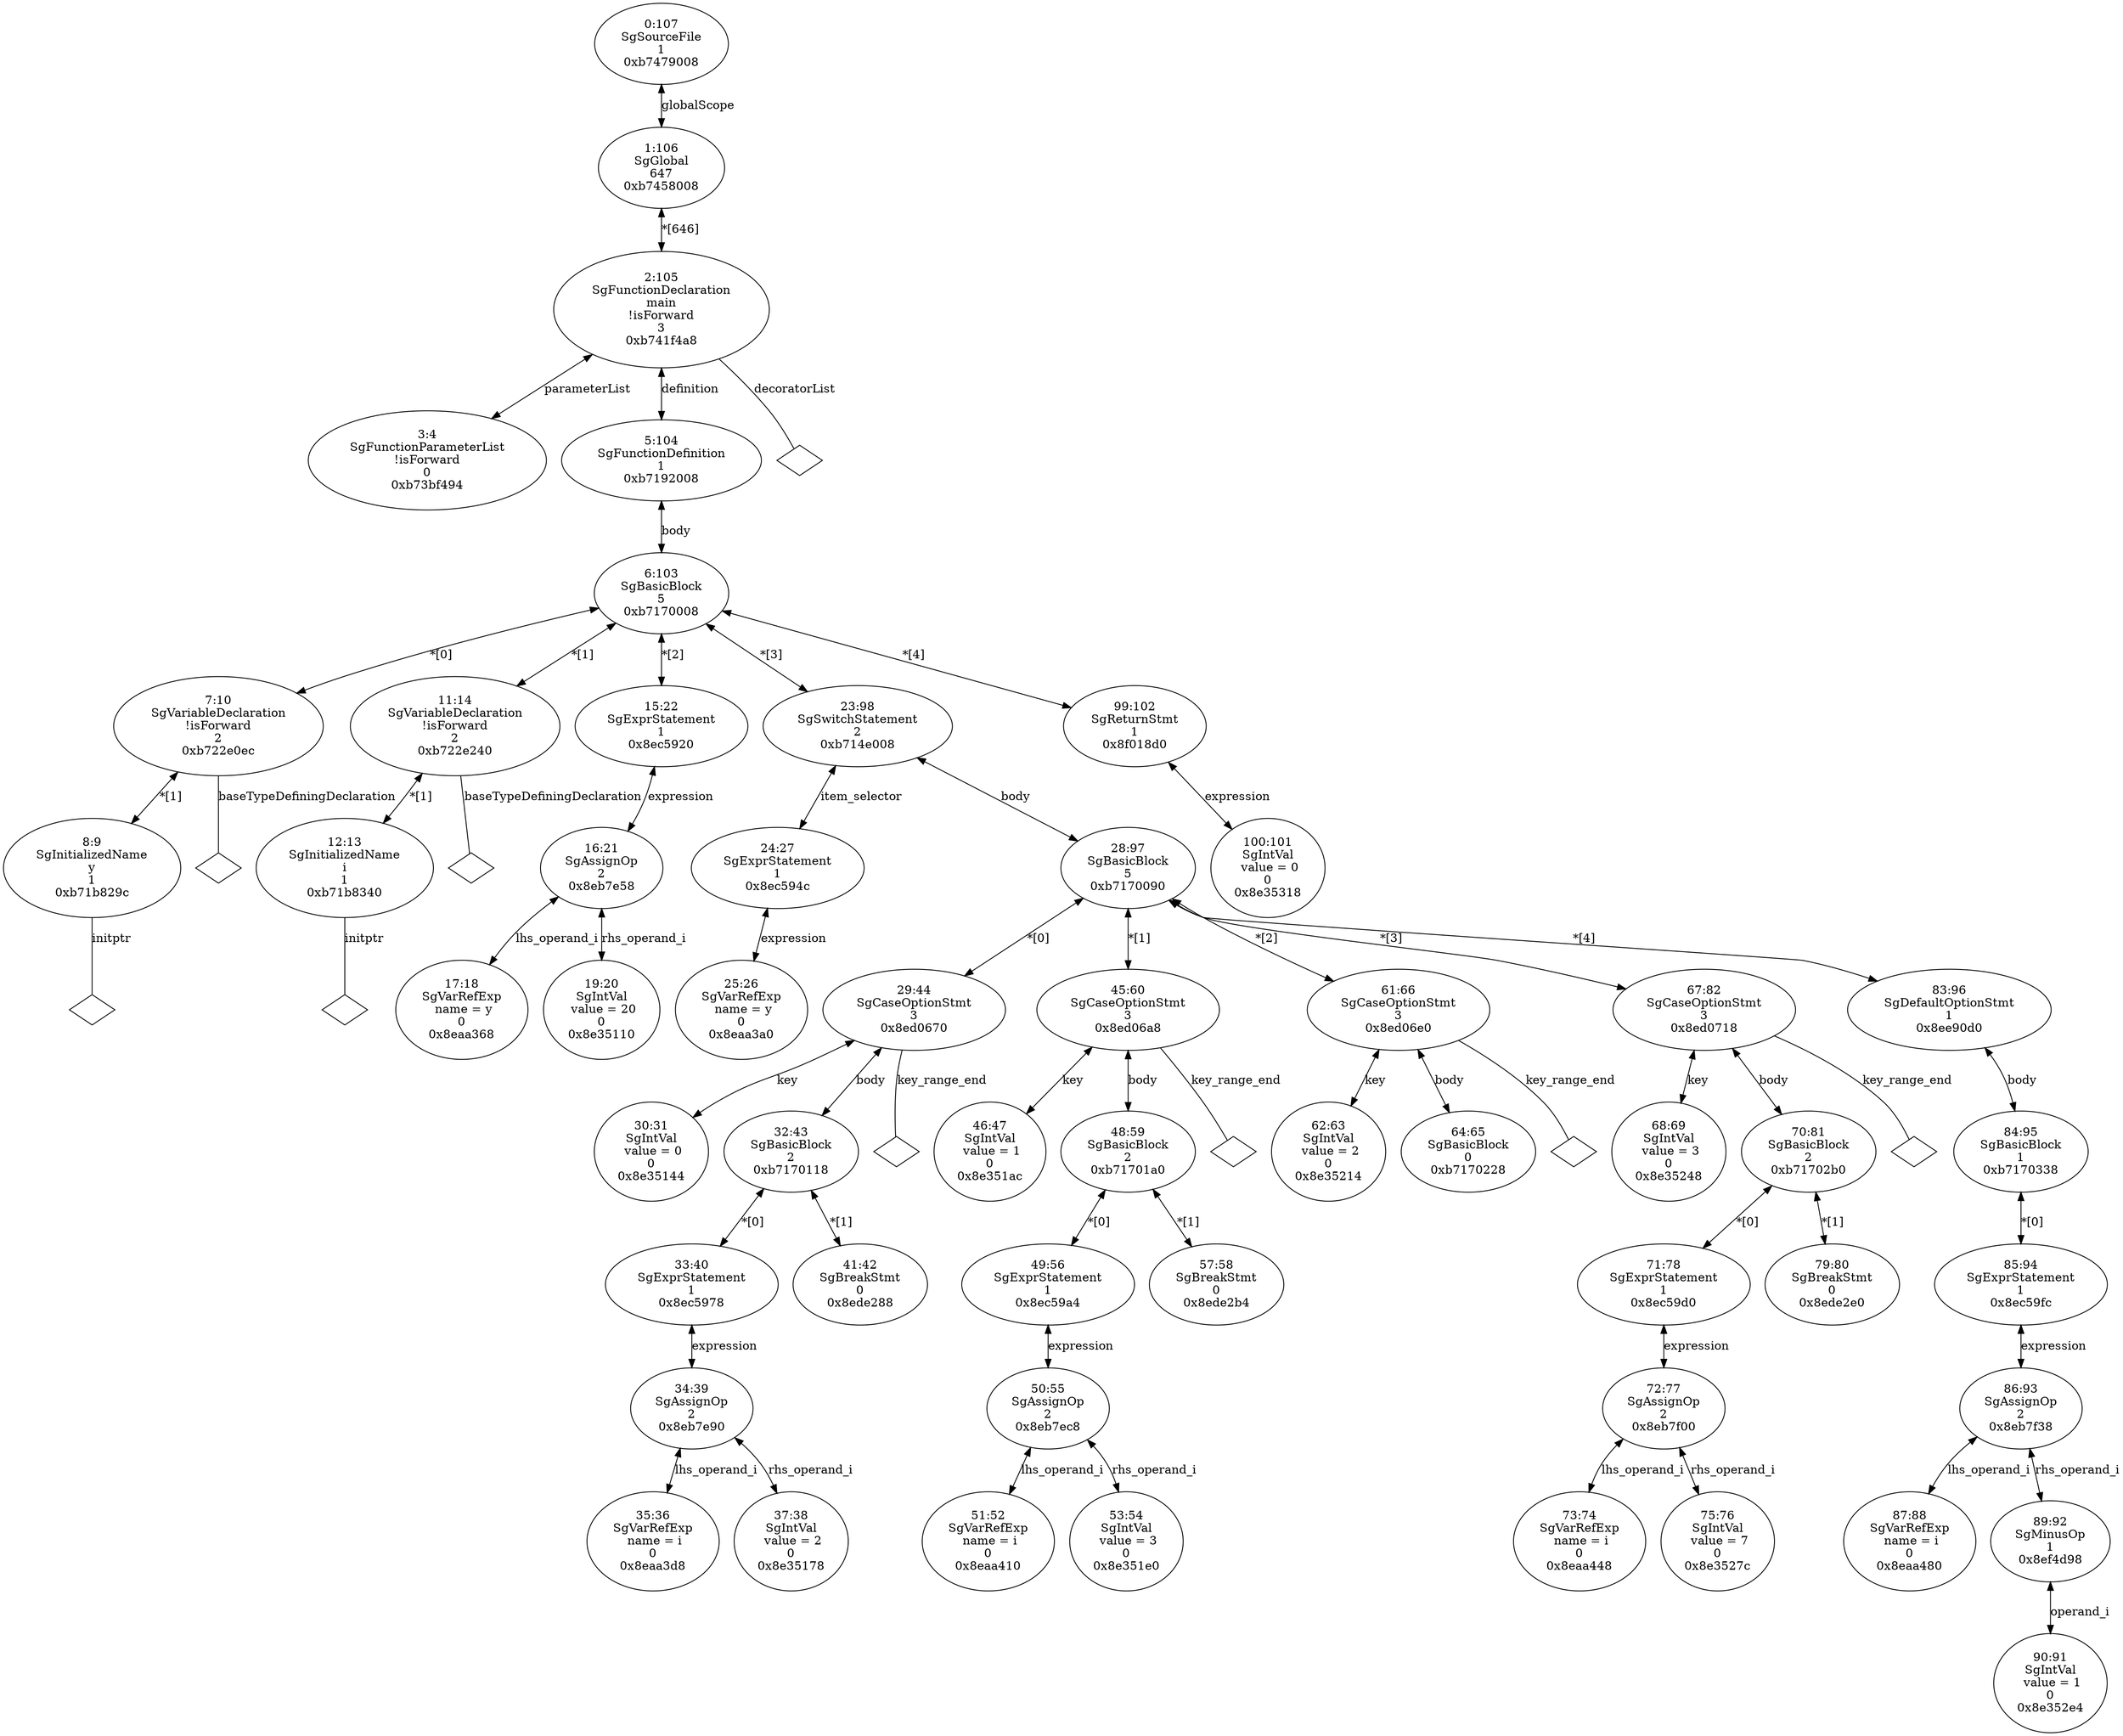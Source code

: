 digraph "G./switch.c.dot" {
"0xb73bf494"[label="3:4\nSgFunctionParameterList\n!isForward\n0\n0xb73bf494\n" ];
"0xb71b829c"[label="8:9\nSgInitializedName\ny\n1\n0xb71b829c\n" ];
"0xb71b829c" -> "0xb71b829c__initptr__null"[label="initptr" dir=none ];
"0xb71b829c__initptr__null"[label="" shape=diamond ];
"0xb722e0ec"[label="7:10\nSgVariableDeclaration\n!isForward\n2\n0xb722e0ec\n" ];
"0xb722e0ec" -> "0xb722e0ec__baseTypeDefiningDeclaration__null"[label="baseTypeDefiningDeclaration" dir=none ];
"0xb722e0ec__baseTypeDefiningDeclaration__null"[label="" shape=diamond ];
"0xb722e0ec" -> "0xb71b829c"[label="*[1]" dir=both ];
"0xb71b8340"[label="12:13\nSgInitializedName\ni\n1\n0xb71b8340\n" ];
"0xb71b8340" -> "0xb71b8340__initptr__null"[label="initptr" dir=none ];
"0xb71b8340__initptr__null"[label="" shape=diamond ];
"0xb722e240"[label="11:14\nSgVariableDeclaration\n!isForward\n2\n0xb722e240\n" ];
"0xb722e240" -> "0xb722e240__baseTypeDefiningDeclaration__null"[label="baseTypeDefiningDeclaration" dir=none ];
"0xb722e240__baseTypeDefiningDeclaration__null"[label="" shape=diamond ];
"0xb722e240" -> "0xb71b8340"[label="*[1]" dir=both ];
"0x8eaa368"[label="17:18\nSgVarRefExp\n name = y\n0\n0x8eaa368\n" ];
"0x8e35110"[label="19:20\nSgIntVal\n value = 20\n0\n0x8e35110\n" ];
"0x8eb7e58"[label="16:21\nSgAssignOp\n2\n0x8eb7e58\n" ];
"0x8eb7e58" -> "0x8eaa368"[label="lhs_operand_i" dir=both ];
"0x8eb7e58" -> "0x8e35110"[label="rhs_operand_i" dir=both ];
"0x8ec5920"[label="15:22\nSgExprStatement\n1\n0x8ec5920\n" ];
"0x8ec5920" -> "0x8eb7e58"[label="expression" dir=both ];
"0x8eaa3a0"[label="25:26\nSgVarRefExp\n name = y\n0\n0x8eaa3a0\n" ];
"0x8ec594c"[label="24:27\nSgExprStatement\n1\n0x8ec594c\n" ];
"0x8ec594c" -> "0x8eaa3a0"[label="expression" dir=both ];
"0x8e35144"[label="30:31\nSgIntVal\n value = 0\n0\n0x8e35144\n" ];
"0x8eaa3d8"[label="35:36\nSgVarRefExp\n name = i\n0\n0x8eaa3d8\n" ];
"0x8e35178"[label="37:38\nSgIntVal\n value = 2\n0\n0x8e35178\n" ];
"0x8eb7e90"[label="34:39\nSgAssignOp\n2\n0x8eb7e90\n" ];
"0x8eb7e90" -> "0x8eaa3d8"[label="lhs_operand_i" dir=both ];
"0x8eb7e90" -> "0x8e35178"[label="rhs_operand_i" dir=both ];
"0x8ec5978"[label="33:40\nSgExprStatement\n1\n0x8ec5978\n" ];
"0x8ec5978" -> "0x8eb7e90"[label="expression" dir=both ];
"0x8ede288"[label="41:42\nSgBreakStmt\n0\n0x8ede288\n" ];
"0xb7170118"[label="32:43\nSgBasicBlock\n2\n0xb7170118\n" ];
"0xb7170118" -> "0x8ec5978"[label="*[0]" dir=both ];
"0xb7170118" -> "0x8ede288"[label="*[1]" dir=both ];
"0x8ed0670"[label="29:44\nSgCaseOptionStmt\n3\n0x8ed0670\n" ];
"0x8ed0670" -> "0x8e35144"[label="key" dir=both ];
"0x8ed0670" -> "0xb7170118"[label="body" dir=both ];
"0x8ed0670" -> "0x8ed0670__key_range_end__null"[label="key_range_end" dir=none ];
"0x8ed0670__key_range_end__null"[label="" shape=diamond ];
"0x8e351ac"[label="46:47\nSgIntVal\n value = 1\n0\n0x8e351ac\n" ];
"0x8eaa410"[label="51:52\nSgVarRefExp\n name = i\n0\n0x8eaa410\n" ];
"0x8e351e0"[label="53:54\nSgIntVal\n value = 3\n0\n0x8e351e0\n" ];
"0x8eb7ec8"[label="50:55\nSgAssignOp\n2\n0x8eb7ec8\n" ];
"0x8eb7ec8" -> "0x8eaa410"[label="lhs_operand_i" dir=both ];
"0x8eb7ec8" -> "0x8e351e0"[label="rhs_operand_i" dir=both ];
"0x8ec59a4"[label="49:56\nSgExprStatement\n1\n0x8ec59a4\n" ];
"0x8ec59a4" -> "0x8eb7ec8"[label="expression" dir=both ];
"0x8ede2b4"[label="57:58\nSgBreakStmt\n0\n0x8ede2b4\n" ];
"0xb71701a0"[label="48:59\nSgBasicBlock\n2\n0xb71701a0\n" ];
"0xb71701a0" -> "0x8ec59a4"[label="*[0]" dir=both ];
"0xb71701a0" -> "0x8ede2b4"[label="*[1]" dir=both ];
"0x8ed06a8"[label="45:60\nSgCaseOptionStmt\n3\n0x8ed06a8\n" ];
"0x8ed06a8" -> "0x8e351ac"[label="key" dir=both ];
"0x8ed06a8" -> "0xb71701a0"[label="body" dir=both ];
"0x8ed06a8" -> "0x8ed06a8__key_range_end__null"[label="key_range_end" dir=none ];
"0x8ed06a8__key_range_end__null"[label="" shape=diamond ];
"0x8e35214"[label="62:63\nSgIntVal\n value = 2\n0\n0x8e35214\n" ];
"0xb7170228"[label="64:65\nSgBasicBlock\n0\n0xb7170228\n" ];
"0x8ed06e0"[label="61:66\nSgCaseOptionStmt\n3\n0x8ed06e0\n" ];
"0x8ed06e0" -> "0x8e35214"[label="key" dir=both ];
"0x8ed06e0" -> "0xb7170228"[label="body" dir=both ];
"0x8ed06e0" -> "0x8ed06e0__key_range_end__null"[label="key_range_end" dir=none ];
"0x8ed06e0__key_range_end__null"[label="" shape=diamond ];
"0x8e35248"[label="68:69\nSgIntVal\n value = 3\n0\n0x8e35248\n" ];
"0x8eaa448"[label="73:74\nSgVarRefExp\n name = i\n0\n0x8eaa448\n" ];
"0x8e3527c"[label="75:76\nSgIntVal\n value = 7\n0\n0x8e3527c\n" ];
"0x8eb7f00"[label="72:77\nSgAssignOp\n2\n0x8eb7f00\n" ];
"0x8eb7f00" -> "0x8eaa448"[label="lhs_operand_i" dir=both ];
"0x8eb7f00" -> "0x8e3527c"[label="rhs_operand_i" dir=both ];
"0x8ec59d0"[label="71:78\nSgExprStatement\n1\n0x8ec59d0\n" ];
"0x8ec59d0" -> "0x8eb7f00"[label="expression" dir=both ];
"0x8ede2e0"[label="79:80\nSgBreakStmt\n0\n0x8ede2e0\n" ];
"0xb71702b0"[label="70:81\nSgBasicBlock\n2\n0xb71702b0\n" ];
"0xb71702b0" -> "0x8ec59d0"[label="*[0]" dir=both ];
"0xb71702b0" -> "0x8ede2e0"[label="*[1]" dir=both ];
"0x8ed0718"[label="67:82\nSgCaseOptionStmt\n3\n0x8ed0718\n" ];
"0x8ed0718" -> "0x8e35248"[label="key" dir=both ];
"0x8ed0718" -> "0xb71702b0"[label="body" dir=both ];
"0x8ed0718" -> "0x8ed0718__key_range_end__null"[label="key_range_end" dir=none ];
"0x8ed0718__key_range_end__null"[label="" shape=diamond ];
"0x8eaa480"[label="87:88\nSgVarRefExp\n name = i\n0\n0x8eaa480\n" ];
"0x8e352e4"[label="90:91\nSgIntVal\n value = 1\n0\n0x8e352e4\n" ];
"0x8ef4d98"[label="89:92\nSgMinusOp\n1\n0x8ef4d98\n" ];
"0x8ef4d98" -> "0x8e352e4"[label="operand_i" dir=both ];
"0x8eb7f38"[label="86:93\nSgAssignOp\n2\n0x8eb7f38\n" ];
"0x8eb7f38" -> "0x8eaa480"[label="lhs_operand_i" dir=both ];
"0x8eb7f38" -> "0x8ef4d98"[label="rhs_operand_i" dir=both ];
"0x8ec59fc"[label="85:94\nSgExprStatement\n1\n0x8ec59fc\n" ];
"0x8ec59fc" -> "0x8eb7f38"[label="expression" dir=both ];
"0xb7170338"[label="84:95\nSgBasicBlock\n1\n0xb7170338\n" ];
"0xb7170338" -> "0x8ec59fc"[label="*[0]" dir=both ];
"0x8ee90d0"[label="83:96\nSgDefaultOptionStmt\n1\n0x8ee90d0\n" ];
"0x8ee90d0" -> "0xb7170338"[label="body" dir=both ];
"0xb7170090"[label="28:97\nSgBasicBlock\n5\n0xb7170090\n" ];
"0xb7170090" -> "0x8ed0670"[label="*[0]" dir=both ];
"0xb7170090" -> "0x8ed06a8"[label="*[1]" dir=both ];
"0xb7170090" -> "0x8ed06e0"[label="*[2]" dir=both ];
"0xb7170090" -> "0x8ed0718"[label="*[3]" dir=both ];
"0xb7170090" -> "0x8ee90d0"[label="*[4]" dir=both ];
"0xb714e008"[label="23:98\nSgSwitchStatement\n2\n0xb714e008\n" ];
"0xb714e008" -> "0x8ec594c"[label="item_selector" dir=both ];
"0xb714e008" -> "0xb7170090"[label="body" dir=both ];
"0x8e35318"[label="100:101\nSgIntVal\n value = 0\n0\n0x8e35318\n" ];
"0x8f018d0"[label="99:102\nSgReturnStmt\n1\n0x8f018d0\n" ];
"0x8f018d0" -> "0x8e35318"[label="expression" dir=both ];
"0xb7170008"[label="6:103\nSgBasicBlock\n5\n0xb7170008\n" ];
"0xb7170008" -> "0xb722e0ec"[label="*[0]" dir=both ];
"0xb7170008" -> "0xb722e240"[label="*[1]" dir=both ];
"0xb7170008" -> "0x8ec5920"[label="*[2]" dir=both ];
"0xb7170008" -> "0xb714e008"[label="*[3]" dir=both ];
"0xb7170008" -> "0x8f018d0"[label="*[4]" dir=both ];
"0xb7192008"[label="5:104\nSgFunctionDefinition\n1\n0xb7192008\n" ];
"0xb7192008" -> "0xb7170008"[label="body" dir=both ];
"0xb741f4a8"[label="2:105\nSgFunctionDeclaration\nmain\n!isForward\n3\n0xb741f4a8\n" ];
"0xb741f4a8" -> "0xb73bf494"[label="parameterList" dir=both ];
"0xb741f4a8" -> "0xb741f4a8__decoratorList__null"[label="decoratorList" dir=none ];
"0xb741f4a8__decoratorList__null"[label="" shape=diamond ];
"0xb741f4a8" -> "0xb7192008"[label="definition" dir=both ];
"0xb7458008"[label="1:106\nSgGlobal\n647\n0xb7458008\n" ];
"0xb7458008" -> "0xb741f4a8"[label="*[646]" dir=both ];
"0xb7479008"[label="0:107\nSgSourceFile\n1\n0xb7479008\n" ];
"0xb7479008" -> "0xb7458008"[label="globalScope" dir=both ];
}
